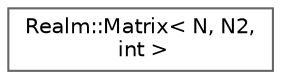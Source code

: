 digraph "Graphical Class Hierarchy"
{
 // LATEX_PDF_SIZE
  bgcolor="transparent";
  edge [fontname=Helvetica,fontsize=10,labelfontname=Helvetica,labelfontsize=10];
  node [fontname=Helvetica,fontsize=10,shape=box,height=0.2,width=0.4];
  rankdir="LR";
  Node0 [id="Node000000",label="Realm::Matrix\< N, N2,\l int \>",height=0.2,width=0.4,color="grey40", fillcolor="white", style="filled",URL="$structRealm_1_1Matrix.html",tooltip=" "];
}
